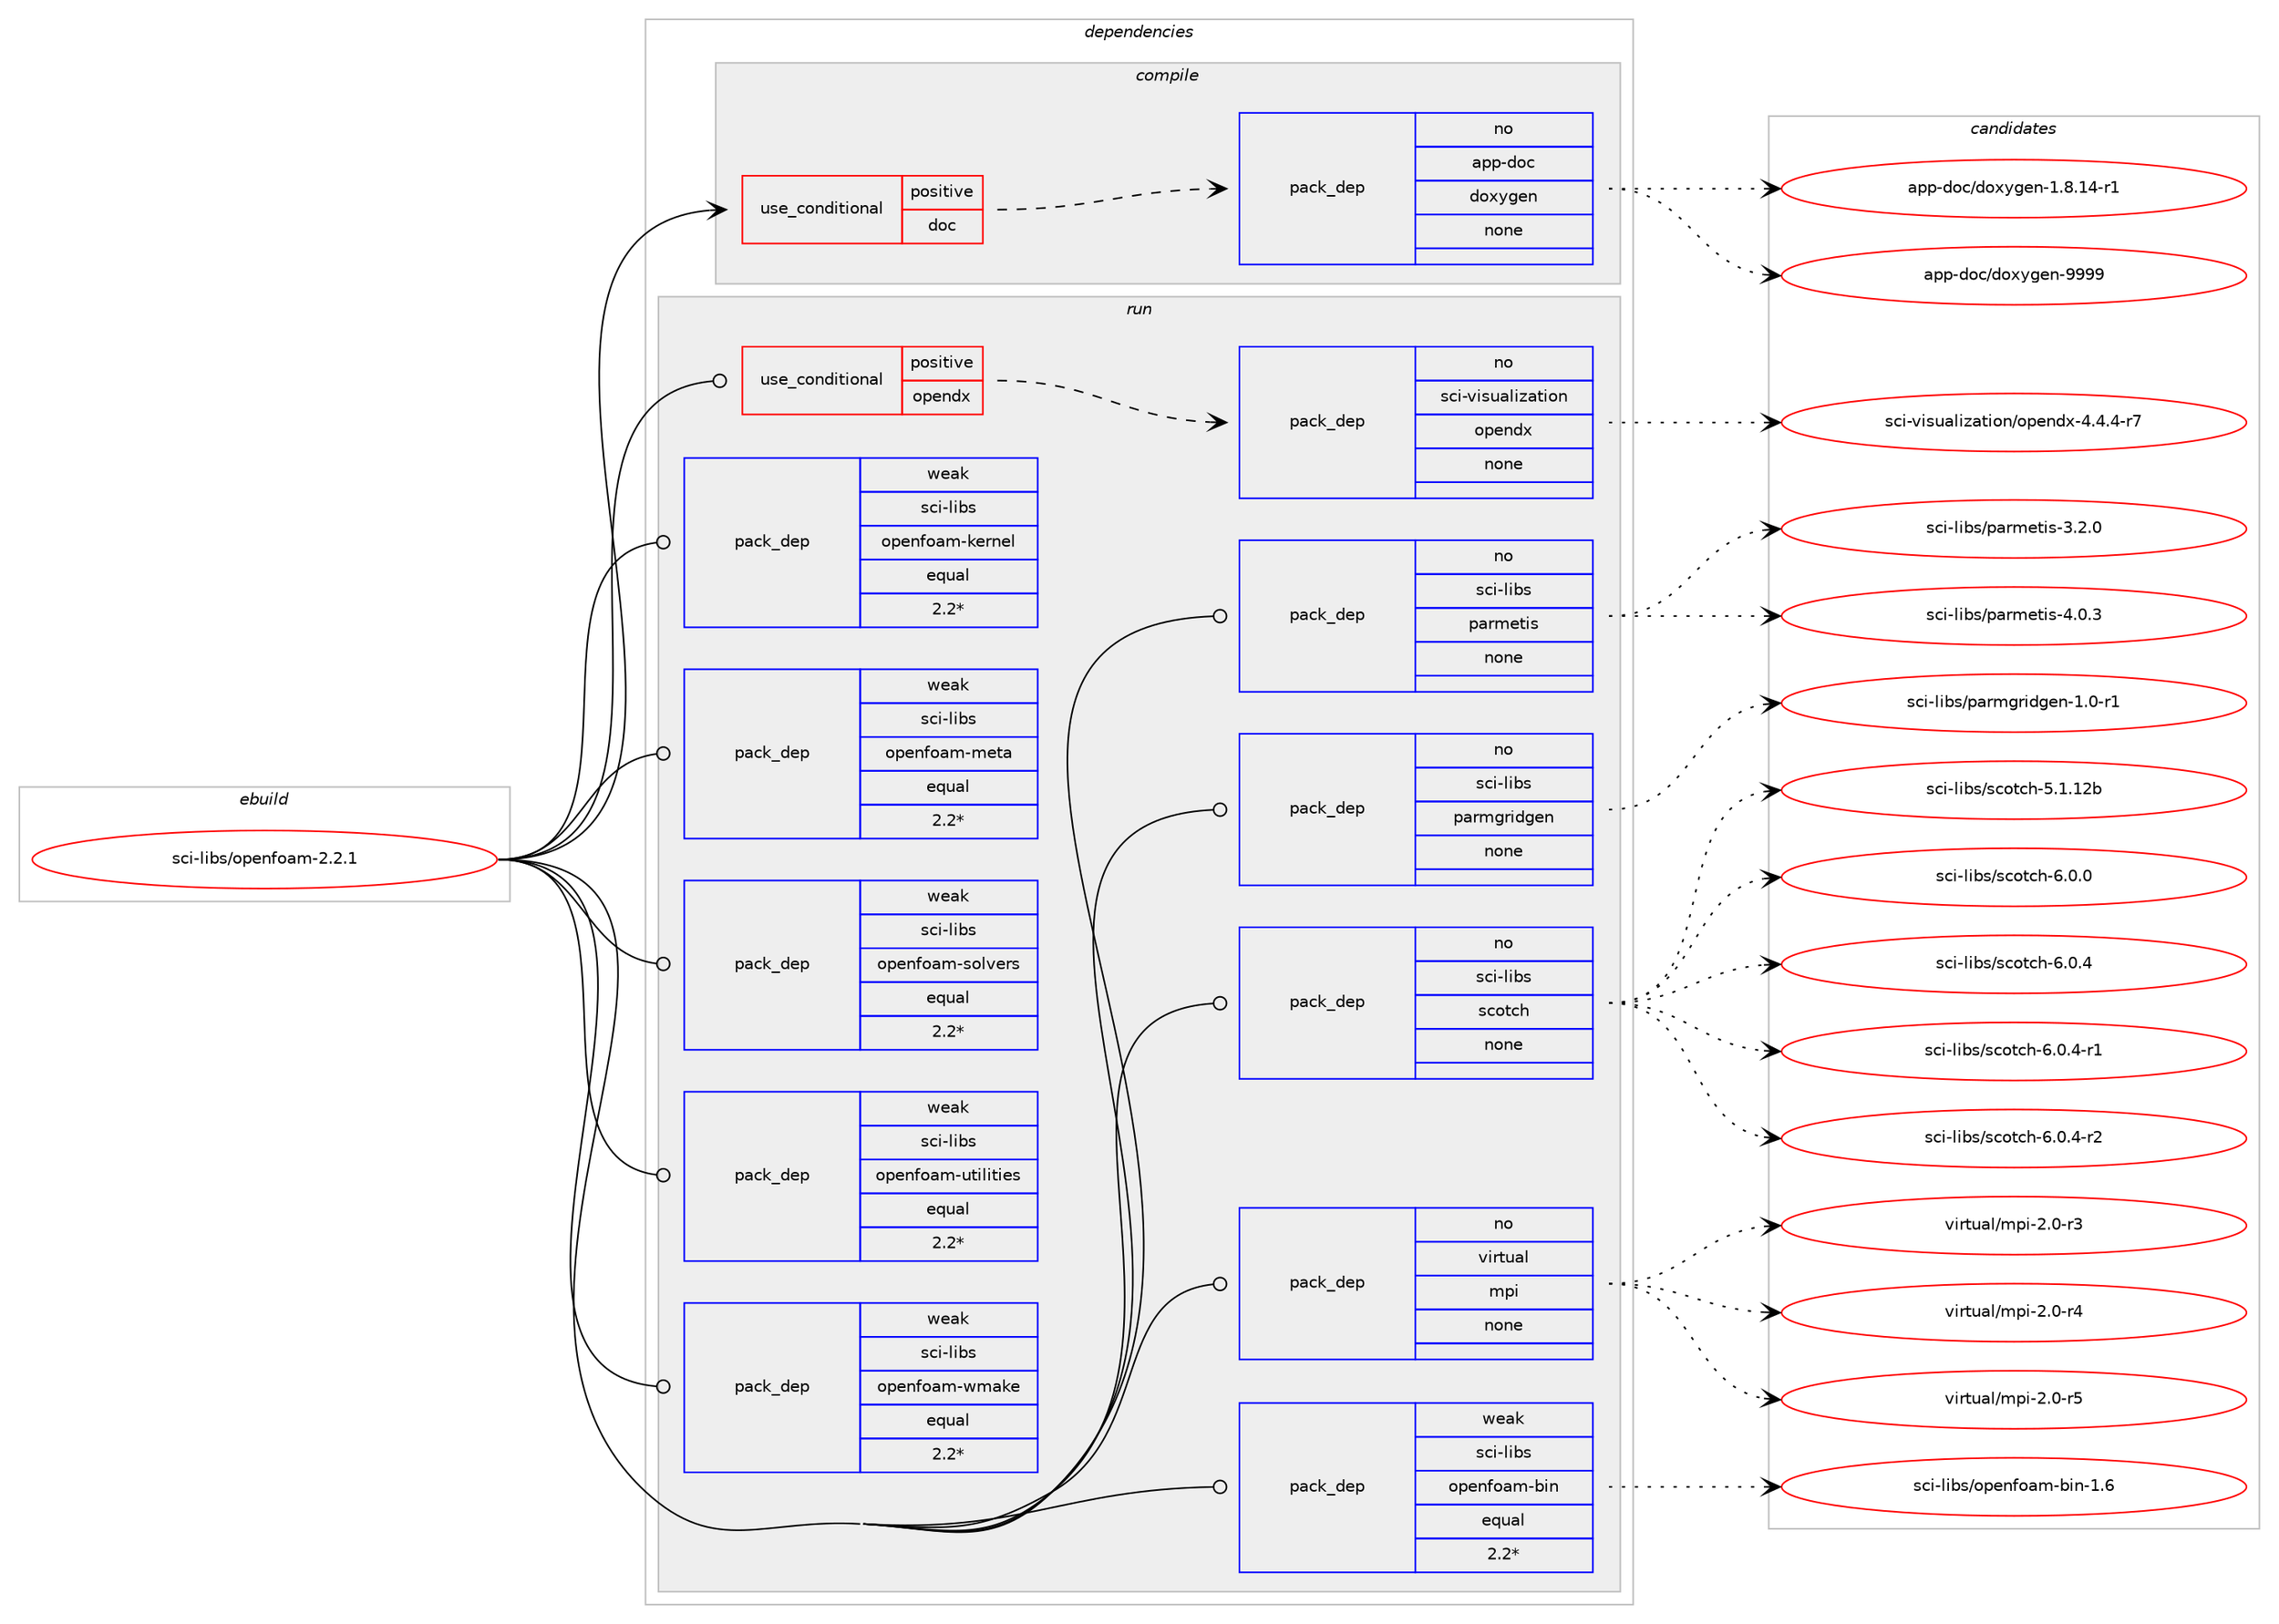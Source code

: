 digraph prolog {

# *************
# Graph options
# *************

newrank=true;
concentrate=true;
compound=true;
graph [rankdir=LR,fontname=Helvetica,fontsize=10,ranksep=1.5];#, ranksep=2.5, nodesep=0.2];
edge  [arrowhead=vee];
node  [fontname=Helvetica,fontsize=10];

# **********
# The ebuild
# **********

subgraph cluster_leftcol {
color=gray;
rank=same;
label=<<i>ebuild</i>>;
id [label="sci-libs/openfoam-2.2.1", color=red, width=4, href="../sci-libs/openfoam-2.2.1.svg"];
}

# ****************
# The dependencies
# ****************

subgraph cluster_midcol {
color=gray;
label=<<i>dependencies</i>>;
subgraph cluster_compile {
fillcolor="#eeeeee";
style=filled;
label=<<i>compile</i>>;
subgraph cond453887 {
dependency1695410 [label=<<TABLE BORDER="0" CELLBORDER="1" CELLSPACING="0" CELLPADDING="4"><TR><TD ROWSPAN="3" CELLPADDING="10">use_conditional</TD></TR><TR><TD>positive</TD></TR><TR><TD>doc</TD></TR></TABLE>>, shape=none, color=red];
subgraph pack1213721 {
dependency1695411 [label=<<TABLE BORDER="0" CELLBORDER="1" CELLSPACING="0" CELLPADDING="4" WIDTH="220"><TR><TD ROWSPAN="6" CELLPADDING="30">pack_dep</TD></TR><TR><TD WIDTH="110">no</TD></TR><TR><TD>app-doc</TD></TR><TR><TD>doxygen</TD></TR><TR><TD>none</TD></TR><TR><TD></TD></TR></TABLE>>, shape=none, color=blue];
}
dependency1695410:e -> dependency1695411:w [weight=20,style="dashed",arrowhead="vee"];
}
id:e -> dependency1695410:w [weight=20,style="solid",arrowhead="vee"];
}
subgraph cluster_compileandrun {
fillcolor="#eeeeee";
style=filled;
label=<<i>compile and run</i>>;
}
subgraph cluster_run {
fillcolor="#eeeeee";
style=filled;
label=<<i>run</i>>;
subgraph cond453888 {
dependency1695412 [label=<<TABLE BORDER="0" CELLBORDER="1" CELLSPACING="0" CELLPADDING="4"><TR><TD ROWSPAN="3" CELLPADDING="10">use_conditional</TD></TR><TR><TD>positive</TD></TR><TR><TD>opendx</TD></TR></TABLE>>, shape=none, color=red];
subgraph pack1213722 {
dependency1695413 [label=<<TABLE BORDER="0" CELLBORDER="1" CELLSPACING="0" CELLPADDING="4" WIDTH="220"><TR><TD ROWSPAN="6" CELLPADDING="30">pack_dep</TD></TR><TR><TD WIDTH="110">no</TD></TR><TR><TD>sci-visualization</TD></TR><TR><TD>opendx</TD></TR><TR><TD>none</TD></TR><TR><TD></TD></TR></TABLE>>, shape=none, color=blue];
}
dependency1695412:e -> dependency1695413:w [weight=20,style="dashed",arrowhead="vee"];
}
id:e -> dependency1695412:w [weight=20,style="solid",arrowhead="odot"];
subgraph pack1213723 {
dependency1695414 [label=<<TABLE BORDER="0" CELLBORDER="1" CELLSPACING="0" CELLPADDING="4" WIDTH="220"><TR><TD ROWSPAN="6" CELLPADDING="30">pack_dep</TD></TR><TR><TD WIDTH="110">no</TD></TR><TR><TD>sci-libs</TD></TR><TR><TD>parmetis</TD></TR><TR><TD>none</TD></TR><TR><TD></TD></TR></TABLE>>, shape=none, color=blue];
}
id:e -> dependency1695414:w [weight=20,style="solid",arrowhead="odot"];
subgraph pack1213724 {
dependency1695415 [label=<<TABLE BORDER="0" CELLBORDER="1" CELLSPACING="0" CELLPADDING="4" WIDTH="220"><TR><TD ROWSPAN="6" CELLPADDING="30">pack_dep</TD></TR><TR><TD WIDTH="110">no</TD></TR><TR><TD>sci-libs</TD></TR><TR><TD>parmgridgen</TD></TR><TR><TD>none</TD></TR><TR><TD></TD></TR></TABLE>>, shape=none, color=blue];
}
id:e -> dependency1695415:w [weight=20,style="solid",arrowhead="odot"];
subgraph pack1213725 {
dependency1695416 [label=<<TABLE BORDER="0" CELLBORDER="1" CELLSPACING="0" CELLPADDING="4" WIDTH="220"><TR><TD ROWSPAN="6" CELLPADDING="30">pack_dep</TD></TR><TR><TD WIDTH="110">no</TD></TR><TR><TD>sci-libs</TD></TR><TR><TD>scotch</TD></TR><TR><TD>none</TD></TR><TR><TD></TD></TR></TABLE>>, shape=none, color=blue];
}
id:e -> dependency1695416:w [weight=20,style="solid",arrowhead="odot"];
subgraph pack1213726 {
dependency1695417 [label=<<TABLE BORDER="0" CELLBORDER="1" CELLSPACING="0" CELLPADDING="4" WIDTH="220"><TR><TD ROWSPAN="6" CELLPADDING="30">pack_dep</TD></TR><TR><TD WIDTH="110">no</TD></TR><TR><TD>virtual</TD></TR><TR><TD>mpi</TD></TR><TR><TD>none</TD></TR><TR><TD></TD></TR></TABLE>>, shape=none, color=blue];
}
id:e -> dependency1695417:w [weight=20,style="solid",arrowhead="odot"];
subgraph pack1213727 {
dependency1695418 [label=<<TABLE BORDER="0" CELLBORDER="1" CELLSPACING="0" CELLPADDING="4" WIDTH="220"><TR><TD ROWSPAN="6" CELLPADDING="30">pack_dep</TD></TR><TR><TD WIDTH="110">weak</TD></TR><TR><TD>sci-libs</TD></TR><TR><TD>openfoam-bin</TD></TR><TR><TD>equal</TD></TR><TR><TD>2.2*</TD></TR></TABLE>>, shape=none, color=blue];
}
id:e -> dependency1695418:w [weight=20,style="solid",arrowhead="odot"];
subgraph pack1213728 {
dependency1695419 [label=<<TABLE BORDER="0" CELLBORDER="1" CELLSPACING="0" CELLPADDING="4" WIDTH="220"><TR><TD ROWSPAN="6" CELLPADDING="30">pack_dep</TD></TR><TR><TD WIDTH="110">weak</TD></TR><TR><TD>sci-libs</TD></TR><TR><TD>openfoam-kernel</TD></TR><TR><TD>equal</TD></TR><TR><TD>2.2*</TD></TR></TABLE>>, shape=none, color=blue];
}
id:e -> dependency1695419:w [weight=20,style="solid",arrowhead="odot"];
subgraph pack1213729 {
dependency1695420 [label=<<TABLE BORDER="0" CELLBORDER="1" CELLSPACING="0" CELLPADDING="4" WIDTH="220"><TR><TD ROWSPAN="6" CELLPADDING="30">pack_dep</TD></TR><TR><TD WIDTH="110">weak</TD></TR><TR><TD>sci-libs</TD></TR><TR><TD>openfoam-meta</TD></TR><TR><TD>equal</TD></TR><TR><TD>2.2*</TD></TR></TABLE>>, shape=none, color=blue];
}
id:e -> dependency1695420:w [weight=20,style="solid",arrowhead="odot"];
subgraph pack1213730 {
dependency1695421 [label=<<TABLE BORDER="0" CELLBORDER="1" CELLSPACING="0" CELLPADDING="4" WIDTH="220"><TR><TD ROWSPAN="6" CELLPADDING="30">pack_dep</TD></TR><TR><TD WIDTH="110">weak</TD></TR><TR><TD>sci-libs</TD></TR><TR><TD>openfoam-solvers</TD></TR><TR><TD>equal</TD></TR><TR><TD>2.2*</TD></TR></TABLE>>, shape=none, color=blue];
}
id:e -> dependency1695421:w [weight=20,style="solid",arrowhead="odot"];
subgraph pack1213731 {
dependency1695422 [label=<<TABLE BORDER="0" CELLBORDER="1" CELLSPACING="0" CELLPADDING="4" WIDTH="220"><TR><TD ROWSPAN="6" CELLPADDING="30">pack_dep</TD></TR><TR><TD WIDTH="110">weak</TD></TR><TR><TD>sci-libs</TD></TR><TR><TD>openfoam-utilities</TD></TR><TR><TD>equal</TD></TR><TR><TD>2.2*</TD></TR></TABLE>>, shape=none, color=blue];
}
id:e -> dependency1695422:w [weight=20,style="solid",arrowhead="odot"];
subgraph pack1213732 {
dependency1695423 [label=<<TABLE BORDER="0" CELLBORDER="1" CELLSPACING="0" CELLPADDING="4" WIDTH="220"><TR><TD ROWSPAN="6" CELLPADDING="30">pack_dep</TD></TR><TR><TD WIDTH="110">weak</TD></TR><TR><TD>sci-libs</TD></TR><TR><TD>openfoam-wmake</TD></TR><TR><TD>equal</TD></TR><TR><TD>2.2*</TD></TR></TABLE>>, shape=none, color=blue];
}
id:e -> dependency1695423:w [weight=20,style="solid",arrowhead="odot"];
}
}

# **************
# The candidates
# **************

subgraph cluster_choices {
rank=same;
color=gray;
label=<<i>candidates</i>>;

subgraph choice1213721 {
color=black;
nodesep=1;
choice97112112451001119947100111120121103101110454946564649524511449 [label="app-doc/doxygen-1.8.14-r1", color=red, width=4,href="../app-doc/doxygen-1.8.14-r1.svg"];
choice971121124510011199471001111201211031011104557575757 [label="app-doc/doxygen-9999", color=red, width=4,href="../app-doc/doxygen-9999.svg"];
dependency1695411:e -> choice97112112451001119947100111120121103101110454946564649524511449:w [style=dotted,weight="100"];
dependency1695411:e -> choice971121124510011199471001111201211031011104557575757:w [style=dotted,weight="100"];
}
subgraph choice1213722 {
color=black;
nodesep=1;
choice11599105451181051151179710810512297116105111110471111121011101001204552465246524511455 [label="sci-visualization/opendx-4.4.4-r7", color=red, width=4,href="../sci-visualization/opendx-4.4.4-r7.svg"];
dependency1695413:e -> choice11599105451181051151179710810512297116105111110471111121011101001204552465246524511455:w [style=dotted,weight="100"];
}
subgraph choice1213723 {
color=black;
nodesep=1;
choice1159910545108105981154711297114109101116105115455146504648 [label="sci-libs/parmetis-3.2.0", color=red, width=4,href="../sci-libs/parmetis-3.2.0.svg"];
choice1159910545108105981154711297114109101116105115455246484651 [label="sci-libs/parmetis-4.0.3", color=red, width=4,href="../sci-libs/parmetis-4.0.3.svg"];
dependency1695414:e -> choice1159910545108105981154711297114109101116105115455146504648:w [style=dotted,weight="100"];
dependency1695414:e -> choice1159910545108105981154711297114109101116105115455246484651:w [style=dotted,weight="100"];
}
subgraph choice1213724 {
color=black;
nodesep=1;
choice1159910545108105981154711297114109103114105100103101110454946484511449 [label="sci-libs/parmgridgen-1.0-r1", color=red, width=4,href="../sci-libs/parmgridgen-1.0-r1.svg"];
dependency1695415:e -> choice1159910545108105981154711297114109103114105100103101110454946484511449:w [style=dotted,weight="100"];
}
subgraph choice1213725 {
color=black;
nodesep=1;
choice1159910545108105981154711599111116991044553464946495098 [label="sci-libs/scotch-5.1.12b", color=red, width=4,href="../sci-libs/scotch-5.1.12b.svg"];
choice115991054510810598115471159911111699104455446484648 [label="sci-libs/scotch-6.0.0", color=red, width=4,href="../sci-libs/scotch-6.0.0.svg"];
choice115991054510810598115471159911111699104455446484652 [label="sci-libs/scotch-6.0.4", color=red, width=4,href="../sci-libs/scotch-6.0.4.svg"];
choice1159910545108105981154711599111116991044554464846524511449 [label="sci-libs/scotch-6.0.4-r1", color=red, width=4,href="../sci-libs/scotch-6.0.4-r1.svg"];
choice1159910545108105981154711599111116991044554464846524511450 [label="sci-libs/scotch-6.0.4-r2", color=red, width=4,href="../sci-libs/scotch-6.0.4-r2.svg"];
dependency1695416:e -> choice1159910545108105981154711599111116991044553464946495098:w [style=dotted,weight="100"];
dependency1695416:e -> choice115991054510810598115471159911111699104455446484648:w [style=dotted,weight="100"];
dependency1695416:e -> choice115991054510810598115471159911111699104455446484652:w [style=dotted,weight="100"];
dependency1695416:e -> choice1159910545108105981154711599111116991044554464846524511449:w [style=dotted,weight="100"];
dependency1695416:e -> choice1159910545108105981154711599111116991044554464846524511450:w [style=dotted,weight="100"];
}
subgraph choice1213726 {
color=black;
nodesep=1;
choice1181051141161179710847109112105455046484511451 [label="virtual/mpi-2.0-r3", color=red, width=4,href="../virtual/mpi-2.0-r3.svg"];
choice1181051141161179710847109112105455046484511452 [label="virtual/mpi-2.0-r4", color=red, width=4,href="../virtual/mpi-2.0-r4.svg"];
choice1181051141161179710847109112105455046484511453 [label="virtual/mpi-2.0-r5", color=red, width=4,href="../virtual/mpi-2.0-r5.svg"];
dependency1695417:e -> choice1181051141161179710847109112105455046484511451:w [style=dotted,weight="100"];
dependency1695417:e -> choice1181051141161179710847109112105455046484511452:w [style=dotted,weight="100"];
dependency1695417:e -> choice1181051141161179710847109112105455046484511453:w [style=dotted,weight="100"];
}
subgraph choice1213727 {
color=black;
nodesep=1;
choice1159910545108105981154711111210111010211197109459810511045494654 [label="sci-libs/openfoam-bin-1.6", color=red, width=4,href="../sci-libs/openfoam-bin-1.6.svg"];
dependency1695418:e -> choice1159910545108105981154711111210111010211197109459810511045494654:w [style=dotted,weight="100"];
}
subgraph choice1213728 {
color=black;
nodesep=1;
}
subgraph choice1213729 {
color=black;
nodesep=1;
}
subgraph choice1213730 {
color=black;
nodesep=1;
}
subgraph choice1213731 {
color=black;
nodesep=1;
}
subgraph choice1213732 {
color=black;
nodesep=1;
}
}

}
